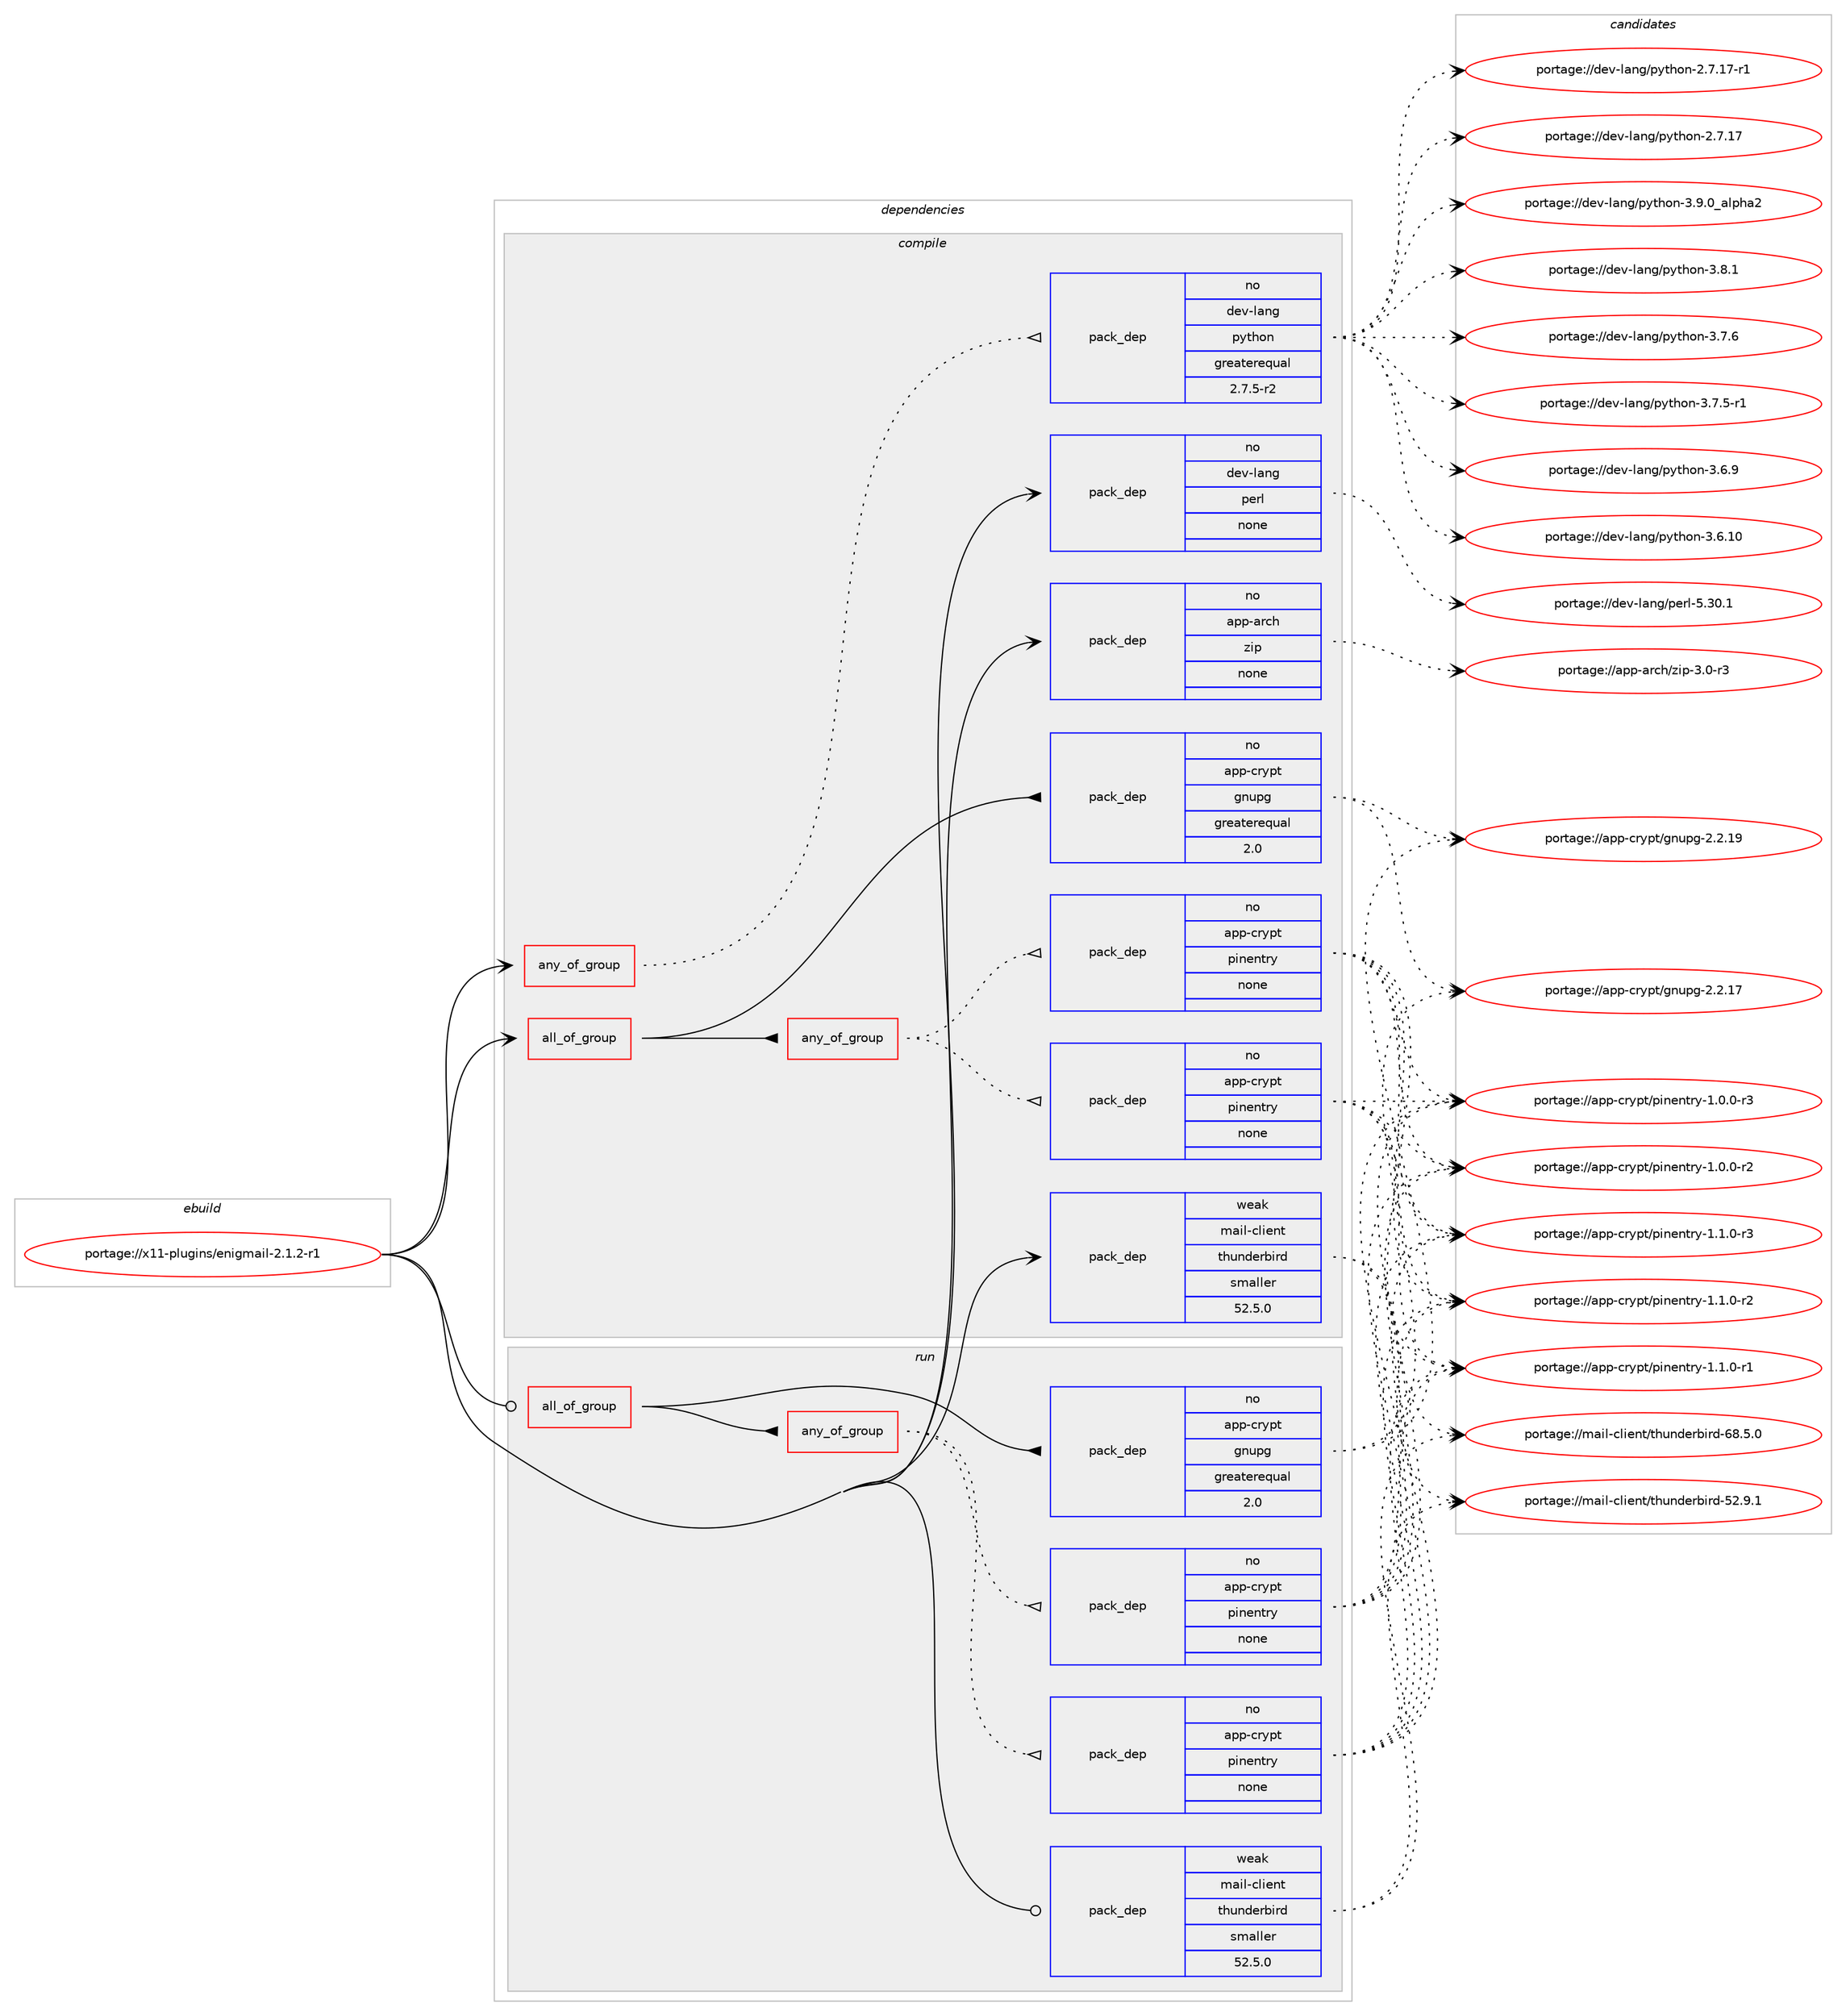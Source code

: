 digraph prolog {

# *************
# Graph options
# *************

newrank=true;
concentrate=true;
compound=true;
graph [rankdir=LR,fontname=Helvetica,fontsize=10,ranksep=1.5];#, ranksep=2.5, nodesep=0.2];
edge  [arrowhead=vee];
node  [fontname=Helvetica,fontsize=10];

# **********
# The ebuild
# **********

subgraph cluster_leftcol {
color=gray;
rank=same;
label=<<i>ebuild</i>>;
id [label="portage://x11-plugins/enigmail-2.1.2-r1", color=red, width=4, href="../x11-plugins/enigmail-2.1.2-r1.svg"];
}

# ****************
# The dependencies
# ****************

subgraph cluster_midcol {
color=gray;
label=<<i>dependencies</i>>;
subgraph cluster_compile {
fillcolor="#eeeeee";
style=filled;
label=<<i>compile</i>>;
subgraph all7 {
dependency9042 [label=<<TABLE BORDER="0" CELLBORDER="1" CELLSPACING="0" CELLPADDING="4"><TR><TD CELLPADDING="10">all_of_group</TD></TR></TABLE>>, shape=none, color=red];subgraph pack7650 {
dependency9043 [label=<<TABLE BORDER="0" CELLBORDER="1" CELLSPACING="0" CELLPADDING="4" WIDTH="220"><TR><TD ROWSPAN="6" CELLPADDING="30">pack_dep</TD></TR><TR><TD WIDTH="110">no</TD></TR><TR><TD>app-crypt</TD></TR><TR><TD>gnupg</TD></TR><TR><TD>greaterequal</TD></TR><TR><TD>2.0</TD></TR></TABLE>>, shape=none, color=blue];
}
dependency9042:e -> dependency9043:w [weight=20,style="solid",arrowhead="inv"];
subgraph any150 {
dependency9044 [label=<<TABLE BORDER="0" CELLBORDER="1" CELLSPACING="0" CELLPADDING="4"><TR><TD CELLPADDING="10">any_of_group</TD></TR></TABLE>>, shape=none, color=red];subgraph pack7651 {
dependency9045 [label=<<TABLE BORDER="0" CELLBORDER="1" CELLSPACING="0" CELLPADDING="4" WIDTH="220"><TR><TD ROWSPAN="6" CELLPADDING="30">pack_dep</TD></TR><TR><TD WIDTH="110">no</TD></TR><TR><TD>app-crypt</TD></TR><TR><TD>pinentry</TD></TR><TR><TD>none</TD></TR><TR><TD></TD></TR></TABLE>>, shape=none, color=blue];
}
dependency9044:e -> dependency9045:w [weight=20,style="dotted",arrowhead="oinv"];
subgraph pack7652 {
dependency9046 [label=<<TABLE BORDER="0" CELLBORDER="1" CELLSPACING="0" CELLPADDING="4" WIDTH="220"><TR><TD ROWSPAN="6" CELLPADDING="30">pack_dep</TD></TR><TR><TD WIDTH="110">no</TD></TR><TR><TD>app-crypt</TD></TR><TR><TD>pinentry</TD></TR><TR><TD>none</TD></TR><TR><TD></TD></TR></TABLE>>, shape=none, color=blue];
}
dependency9044:e -> dependency9046:w [weight=20,style="dotted",arrowhead="oinv"];
}
dependency9042:e -> dependency9044:w [weight=20,style="solid",arrowhead="inv"];
}
id:e -> dependency9042:w [weight=20,style="solid",arrowhead="vee"];
subgraph any151 {
dependency9047 [label=<<TABLE BORDER="0" CELLBORDER="1" CELLSPACING="0" CELLPADDING="4"><TR><TD CELLPADDING="10">any_of_group</TD></TR></TABLE>>, shape=none, color=red];subgraph pack7653 {
dependency9048 [label=<<TABLE BORDER="0" CELLBORDER="1" CELLSPACING="0" CELLPADDING="4" WIDTH="220"><TR><TD ROWSPAN="6" CELLPADDING="30">pack_dep</TD></TR><TR><TD WIDTH="110">no</TD></TR><TR><TD>dev-lang</TD></TR><TR><TD>python</TD></TR><TR><TD>greaterequal</TD></TR><TR><TD>2.7.5-r2</TD></TR></TABLE>>, shape=none, color=blue];
}
dependency9047:e -> dependency9048:w [weight=20,style="dotted",arrowhead="oinv"];
}
id:e -> dependency9047:w [weight=20,style="solid",arrowhead="vee"];
subgraph pack7654 {
dependency9049 [label=<<TABLE BORDER="0" CELLBORDER="1" CELLSPACING="0" CELLPADDING="4" WIDTH="220"><TR><TD ROWSPAN="6" CELLPADDING="30">pack_dep</TD></TR><TR><TD WIDTH="110">no</TD></TR><TR><TD>app-arch</TD></TR><TR><TD>zip</TD></TR><TR><TD>none</TD></TR><TR><TD></TD></TR></TABLE>>, shape=none, color=blue];
}
id:e -> dependency9049:w [weight=20,style="solid",arrowhead="vee"];
subgraph pack7655 {
dependency9050 [label=<<TABLE BORDER="0" CELLBORDER="1" CELLSPACING="0" CELLPADDING="4" WIDTH="220"><TR><TD ROWSPAN="6" CELLPADDING="30">pack_dep</TD></TR><TR><TD WIDTH="110">no</TD></TR><TR><TD>dev-lang</TD></TR><TR><TD>perl</TD></TR><TR><TD>none</TD></TR><TR><TD></TD></TR></TABLE>>, shape=none, color=blue];
}
id:e -> dependency9050:w [weight=20,style="solid",arrowhead="vee"];
subgraph pack7656 {
dependency9051 [label=<<TABLE BORDER="0" CELLBORDER="1" CELLSPACING="0" CELLPADDING="4" WIDTH="220"><TR><TD ROWSPAN="6" CELLPADDING="30">pack_dep</TD></TR><TR><TD WIDTH="110">weak</TD></TR><TR><TD>mail-client</TD></TR><TR><TD>thunderbird</TD></TR><TR><TD>smaller</TD></TR><TR><TD>52.5.0</TD></TR></TABLE>>, shape=none, color=blue];
}
id:e -> dependency9051:w [weight=20,style="solid",arrowhead="vee"];
}
subgraph cluster_compileandrun {
fillcolor="#eeeeee";
style=filled;
label=<<i>compile and run</i>>;
}
subgraph cluster_run {
fillcolor="#eeeeee";
style=filled;
label=<<i>run</i>>;
subgraph all8 {
dependency9052 [label=<<TABLE BORDER="0" CELLBORDER="1" CELLSPACING="0" CELLPADDING="4"><TR><TD CELLPADDING="10">all_of_group</TD></TR></TABLE>>, shape=none, color=red];subgraph pack7657 {
dependency9053 [label=<<TABLE BORDER="0" CELLBORDER="1" CELLSPACING="0" CELLPADDING="4" WIDTH="220"><TR><TD ROWSPAN="6" CELLPADDING="30">pack_dep</TD></TR><TR><TD WIDTH="110">no</TD></TR><TR><TD>app-crypt</TD></TR><TR><TD>gnupg</TD></TR><TR><TD>greaterequal</TD></TR><TR><TD>2.0</TD></TR></TABLE>>, shape=none, color=blue];
}
dependency9052:e -> dependency9053:w [weight=20,style="solid",arrowhead="inv"];
subgraph any152 {
dependency9054 [label=<<TABLE BORDER="0" CELLBORDER="1" CELLSPACING="0" CELLPADDING="4"><TR><TD CELLPADDING="10">any_of_group</TD></TR></TABLE>>, shape=none, color=red];subgraph pack7658 {
dependency9055 [label=<<TABLE BORDER="0" CELLBORDER="1" CELLSPACING="0" CELLPADDING="4" WIDTH="220"><TR><TD ROWSPAN="6" CELLPADDING="30">pack_dep</TD></TR><TR><TD WIDTH="110">no</TD></TR><TR><TD>app-crypt</TD></TR><TR><TD>pinentry</TD></TR><TR><TD>none</TD></TR><TR><TD></TD></TR></TABLE>>, shape=none, color=blue];
}
dependency9054:e -> dependency9055:w [weight=20,style="dotted",arrowhead="oinv"];
subgraph pack7659 {
dependency9056 [label=<<TABLE BORDER="0" CELLBORDER="1" CELLSPACING="0" CELLPADDING="4" WIDTH="220"><TR><TD ROWSPAN="6" CELLPADDING="30">pack_dep</TD></TR><TR><TD WIDTH="110">no</TD></TR><TR><TD>app-crypt</TD></TR><TR><TD>pinentry</TD></TR><TR><TD>none</TD></TR><TR><TD></TD></TR></TABLE>>, shape=none, color=blue];
}
dependency9054:e -> dependency9056:w [weight=20,style="dotted",arrowhead="oinv"];
}
dependency9052:e -> dependency9054:w [weight=20,style="solid",arrowhead="inv"];
}
id:e -> dependency9052:w [weight=20,style="solid",arrowhead="odot"];
subgraph pack7660 {
dependency9057 [label=<<TABLE BORDER="0" CELLBORDER="1" CELLSPACING="0" CELLPADDING="4" WIDTH="220"><TR><TD ROWSPAN="6" CELLPADDING="30">pack_dep</TD></TR><TR><TD WIDTH="110">weak</TD></TR><TR><TD>mail-client</TD></TR><TR><TD>thunderbird</TD></TR><TR><TD>smaller</TD></TR><TR><TD>52.5.0</TD></TR></TABLE>>, shape=none, color=blue];
}
id:e -> dependency9057:w [weight=20,style="solid",arrowhead="odot"];
}
}

# **************
# The candidates
# **************

subgraph cluster_choices {
rank=same;
color=gray;
label=<<i>candidates</i>>;

subgraph choice7650 {
color=black;
nodesep=1;
choice9711211245991141211121164710311011711210345504650464957 [label="portage://app-crypt/gnupg-2.2.19", color=red, width=4,href="../app-crypt/gnupg-2.2.19.svg"];
choice9711211245991141211121164710311011711210345504650464955 [label="portage://app-crypt/gnupg-2.2.17", color=red, width=4,href="../app-crypt/gnupg-2.2.17.svg"];
dependency9043:e -> choice9711211245991141211121164710311011711210345504650464957:w [style=dotted,weight="100"];
dependency9043:e -> choice9711211245991141211121164710311011711210345504650464955:w [style=dotted,weight="100"];
}
subgraph choice7651 {
color=black;
nodesep=1;
choice971121124599114121112116471121051101011101161141214549464946484511451 [label="portage://app-crypt/pinentry-1.1.0-r3", color=red, width=4,href="../app-crypt/pinentry-1.1.0-r3.svg"];
choice971121124599114121112116471121051101011101161141214549464946484511450 [label="portage://app-crypt/pinentry-1.1.0-r2", color=red, width=4,href="../app-crypt/pinentry-1.1.0-r2.svg"];
choice971121124599114121112116471121051101011101161141214549464946484511449 [label="portage://app-crypt/pinentry-1.1.0-r1", color=red, width=4,href="../app-crypt/pinentry-1.1.0-r1.svg"];
choice971121124599114121112116471121051101011101161141214549464846484511451 [label="portage://app-crypt/pinentry-1.0.0-r3", color=red, width=4,href="../app-crypt/pinentry-1.0.0-r3.svg"];
choice971121124599114121112116471121051101011101161141214549464846484511450 [label="portage://app-crypt/pinentry-1.0.0-r2", color=red, width=4,href="../app-crypt/pinentry-1.0.0-r2.svg"];
dependency9045:e -> choice971121124599114121112116471121051101011101161141214549464946484511451:w [style=dotted,weight="100"];
dependency9045:e -> choice971121124599114121112116471121051101011101161141214549464946484511450:w [style=dotted,weight="100"];
dependency9045:e -> choice971121124599114121112116471121051101011101161141214549464946484511449:w [style=dotted,weight="100"];
dependency9045:e -> choice971121124599114121112116471121051101011101161141214549464846484511451:w [style=dotted,weight="100"];
dependency9045:e -> choice971121124599114121112116471121051101011101161141214549464846484511450:w [style=dotted,weight="100"];
}
subgraph choice7652 {
color=black;
nodesep=1;
choice971121124599114121112116471121051101011101161141214549464946484511451 [label="portage://app-crypt/pinentry-1.1.0-r3", color=red, width=4,href="../app-crypt/pinentry-1.1.0-r3.svg"];
choice971121124599114121112116471121051101011101161141214549464946484511450 [label="portage://app-crypt/pinentry-1.1.0-r2", color=red, width=4,href="../app-crypt/pinentry-1.1.0-r2.svg"];
choice971121124599114121112116471121051101011101161141214549464946484511449 [label="portage://app-crypt/pinentry-1.1.0-r1", color=red, width=4,href="../app-crypt/pinentry-1.1.0-r1.svg"];
choice971121124599114121112116471121051101011101161141214549464846484511451 [label="portage://app-crypt/pinentry-1.0.0-r3", color=red, width=4,href="../app-crypt/pinentry-1.0.0-r3.svg"];
choice971121124599114121112116471121051101011101161141214549464846484511450 [label="portage://app-crypt/pinentry-1.0.0-r2", color=red, width=4,href="../app-crypt/pinentry-1.0.0-r2.svg"];
dependency9046:e -> choice971121124599114121112116471121051101011101161141214549464946484511451:w [style=dotted,weight="100"];
dependency9046:e -> choice971121124599114121112116471121051101011101161141214549464946484511450:w [style=dotted,weight="100"];
dependency9046:e -> choice971121124599114121112116471121051101011101161141214549464946484511449:w [style=dotted,weight="100"];
dependency9046:e -> choice971121124599114121112116471121051101011101161141214549464846484511451:w [style=dotted,weight="100"];
dependency9046:e -> choice971121124599114121112116471121051101011101161141214549464846484511450:w [style=dotted,weight="100"];
}
subgraph choice7653 {
color=black;
nodesep=1;
choice10010111845108971101034711212111610411111045514657464895971081121049750 [label="portage://dev-lang/python-3.9.0_alpha2", color=red, width=4,href="../dev-lang/python-3.9.0_alpha2.svg"];
choice100101118451089711010347112121116104111110455146564649 [label="portage://dev-lang/python-3.8.1", color=red, width=4,href="../dev-lang/python-3.8.1.svg"];
choice100101118451089711010347112121116104111110455146554654 [label="portage://dev-lang/python-3.7.6", color=red, width=4,href="../dev-lang/python-3.7.6.svg"];
choice1001011184510897110103471121211161041111104551465546534511449 [label="portage://dev-lang/python-3.7.5-r1", color=red, width=4,href="../dev-lang/python-3.7.5-r1.svg"];
choice100101118451089711010347112121116104111110455146544657 [label="portage://dev-lang/python-3.6.9", color=red, width=4,href="../dev-lang/python-3.6.9.svg"];
choice10010111845108971101034711212111610411111045514654464948 [label="portage://dev-lang/python-3.6.10", color=red, width=4,href="../dev-lang/python-3.6.10.svg"];
choice100101118451089711010347112121116104111110455046554649554511449 [label="portage://dev-lang/python-2.7.17-r1", color=red, width=4,href="../dev-lang/python-2.7.17-r1.svg"];
choice10010111845108971101034711212111610411111045504655464955 [label="portage://dev-lang/python-2.7.17", color=red, width=4,href="../dev-lang/python-2.7.17.svg"];
dependency9048:e -> choice10010111845108971101034711212111610411111045514657464895971081121049750:w [style=dotted,weight="100"];
dependency9048:e -> choice100101118451089711010347112121116104111110455146564649:w [style=dotted,weight="100"];
dependency9048:e -> choice100101118451089711010347112121116104111110455146554654:w [style=dotted,weight="100"];
dependency9048:e -> choice1001011184510897110103471121211161041111104551465546534511449:w [style=dotted,weight="100"];
dependency9048:e -> choice100101118451089711010347112121116104111110455146544657:w [style=dotted,weight="100"];
dependency9048:e -> choice10010111845108971101034711212111610411111045514654464948:w [style=dotted,weight="100"];
dependency9048:e -> choice100101118451089711010347112121116104111110455046554649554511449:w [style=dotted,weight="100"];
dependency9048:e -> choice10010111845108971101034711212111610411111045504655464955:w [style=dotted,weight="100"];
}
subgraph choice7654 {
color=black;
nodesep=1;
choice9711211245971149910447122105112455146484511451 [label="portage://app-arch/zip-3.0-r3", color=red, width=4,href="../app-arch/zip-3.0-r3.svg"];
dependency9049:e -> choice9711211245971149910447122105112455146484511451:w [style=dotted,weight="100"];
}
subgraph choice7655 {
color=black;
nodesep=1;
choice10010111845108971101034711210111410845534651484649 [label="portage://dev-lang/perl-5.30.1", color=red, width=4,href="../dev-lang/perl-5.30.1.svg"];
dependency9050:e -> choice10010111845108971101034711210111410845534651484649:w [style=dotted,weight="100"];
}
subgraph choice7656 {
color=black;
nodesep=1;
choice109971051084599108105101110116471161041171101001011149810511410045545646534648 [label="portage://mail-client/thunderbird-68.5.0", color=red, width=4,href="../mail-client/thunderbird-68.5.0.svg"];
choice109971051084599108105101110116471161041171101001011149810511410045535046574649 [label="portage://mail-client/thunderbird-52.9.1", color=red, width=4,href="../mail-client/thunderbird-52.9.1.svg"];
dependency9051:e -> choice109971051084599108105101110116471161041171101001011149810511410045545646534648:w [style=dotted,weight="100"];
dependency9051:e -> choice109971051084599108105101110116471161041171101001011149810511410045535046574649:w [style=dotted,weight="100"];
}
subgraph choice7657 {
color=black;
nodesep=1;
choice9711211245991141211121164710311011711210345504650464957 [label="portage://app-crypt/gnupg-2.2.19", color=red, width=4,href="../app-crypt/gnupg-2.2.19.svg"];
choice9711211245991141211121164710311011711210345504650464955 [label="portage://app-crypt/gnupg-2.2.17", color=red, width=4,href="../app-crypt/gnupg-2.2.17.svg"];
dependency9053:e -> choice9711211245991141211121164710311011711210345504650464957:w [style=dotted,weight="100"];
dependency9053:e -> choice9711211245991141211121164710311011711210345504650464955:w [style=dotted,weight="100"];
}
subgraph choice7658 {
color=black;
nodesep=1;
choice971121124599114121112116471121051101011101161141214549464946484511451 [label="portage://app-crypt/pinentry-1.1.0-r3", color=red, width=4,href="../app-crypt/pinentry-1.1.0-r3.svg"];
choice971121124599114121112116471121051101011101161141214549464946484511450 [label="portage://app-crypt/pinentry-1.1.0-r2", color=red, width=4,href="../app-crypt/pinentry-1.1.0-r2.svg"];
choice971121124599114121112116471121051101011101161141214549464946484511449 [label="portage://app-crypt/pinentry-1.1.0-r1", color=red, width=4,href="../app-crypt/pinentry-1.1.0-r1.svg"];
choice971121124599114121112116471121051101011101161141214549464846484511451 [label="portage://app-crypt/pinentry-1.0.0-r3", color=red, width=4,href="../app-crypt/pinentry-1.0.0-r3.svg"];
choice971121124599114121112116471121051101011101161141214549464846484511450 [label="portage://app-crypt/pinentry-1.0.0-r2", color=red, width=4,href="../app-crypt/pinentry-1.0.0-r2.svg"];
dependency9055:e -> choice971121124599114121112116471121051101011101161141214549464946484511451:w [style=dotted,weight="100"];
dependency9055:e -> choice971121124599114121112116471121051101011101161141214549464946484511450:w [style=dotted,weight="100"];
dependency9055:e -> choice971121124599114121112116471121051101011101161141214549464946484511449:w [style=dotted,weight="100"];
dependency9055:e -> choice971121124599114121112116471121051101011101161141214549464846484511451:w [style=dotted,weight="100"];
dependency9055:e -> choice971121124599114121112116471121051101011101161141214549464846484511450:w [style=dotted,weight="100"];
}
subgraph choice7659 {
color=black;
nodesep=1;
choice971121124599114121112116471121051101011101161141214549464946484511451 [label="portage://app-crypt/pinentry-1.1.0-r3", color=red, width=4,href="../app-crypt/pinentry-1.1.0-r3.svg"];
choice971121124599114121112116471121051101011101161141214549464946484511450 [label="portage://app-crypt/pinentry-1.1.0-r2", color=red, width=4,href="../app-crypt/pinentry-1.1.0-r2.svg"];
choice971121124599114121112116471121051101011101161141214549464946484511449 [label="portage://app-crypt/pinentry-1.1.0-r1", color=red, width=4,href="../app-crypt/pinentry-1.1.0-r1.svg"];
choice971121124599114121112116471121051101011101161141214549464846484511451 [label="portage://app-crypt/pinentry-1.0.0-r3", color=red, width=4,href="../app-crypt/pinentry-1.0.0-r3.svg"];
choice971121124599114121112116471121051101011101161141214549464846484511450 [label="portage://app-crypt/pinentry-1.0.0-r2", color=red, width=4,href="../app-crypt/pinentry-1.0.0-r2.svg"];
dependency9056:e -> choice971121124599114121112116471121051101011101161141214549464946484511451:w [style=dotted,weight="100"];
dependency9056:e -> choice971121124599114121112116471121051101011101161141214549464946484511450:w [style=dotted,weight="100"];
dependency9056:e -> choice971121124599114121112116471121051101011101161141214549464946484511449:w [style=dotted,weight="100"];
dependency9056:e -> choice971121124599114121112116471121051101011101161141214549464846484511451:w [style=dotted,weight="100"];
dependency9056:e -> choice971121124599114121112116471121051101011101161141214549464846484511450:w [style=dotted,weight="100"];
}
subgraph choice7660 {
color=black;
nodesep=1;
choice109971051084599108105101110116471161041171101001011149810511410045545646534648 [label="portage://mail-client/thunderbird-68.5.0", color=red, width=4,href="../mail-client/thunderbird-68.5.0.svg"];
choice109971051084599108105101110116471161041171101001011149810511410045535046574649 [label="portage://mail-client/thunderbird-52.9.1", color=red, width=4,href="../mail-client/thunderbird-52.9.1.svg"];
dependency9057:e -> choice109971051084599108105101110116471161041171101001011149810511410045545646534648:w [style=dotted,weight="100"];
dependency9057:e -> choice109971051084599108105101110116471161041171101001011149810511410045535046574649:w [style=dotted,weight="100"];
}
}

}
